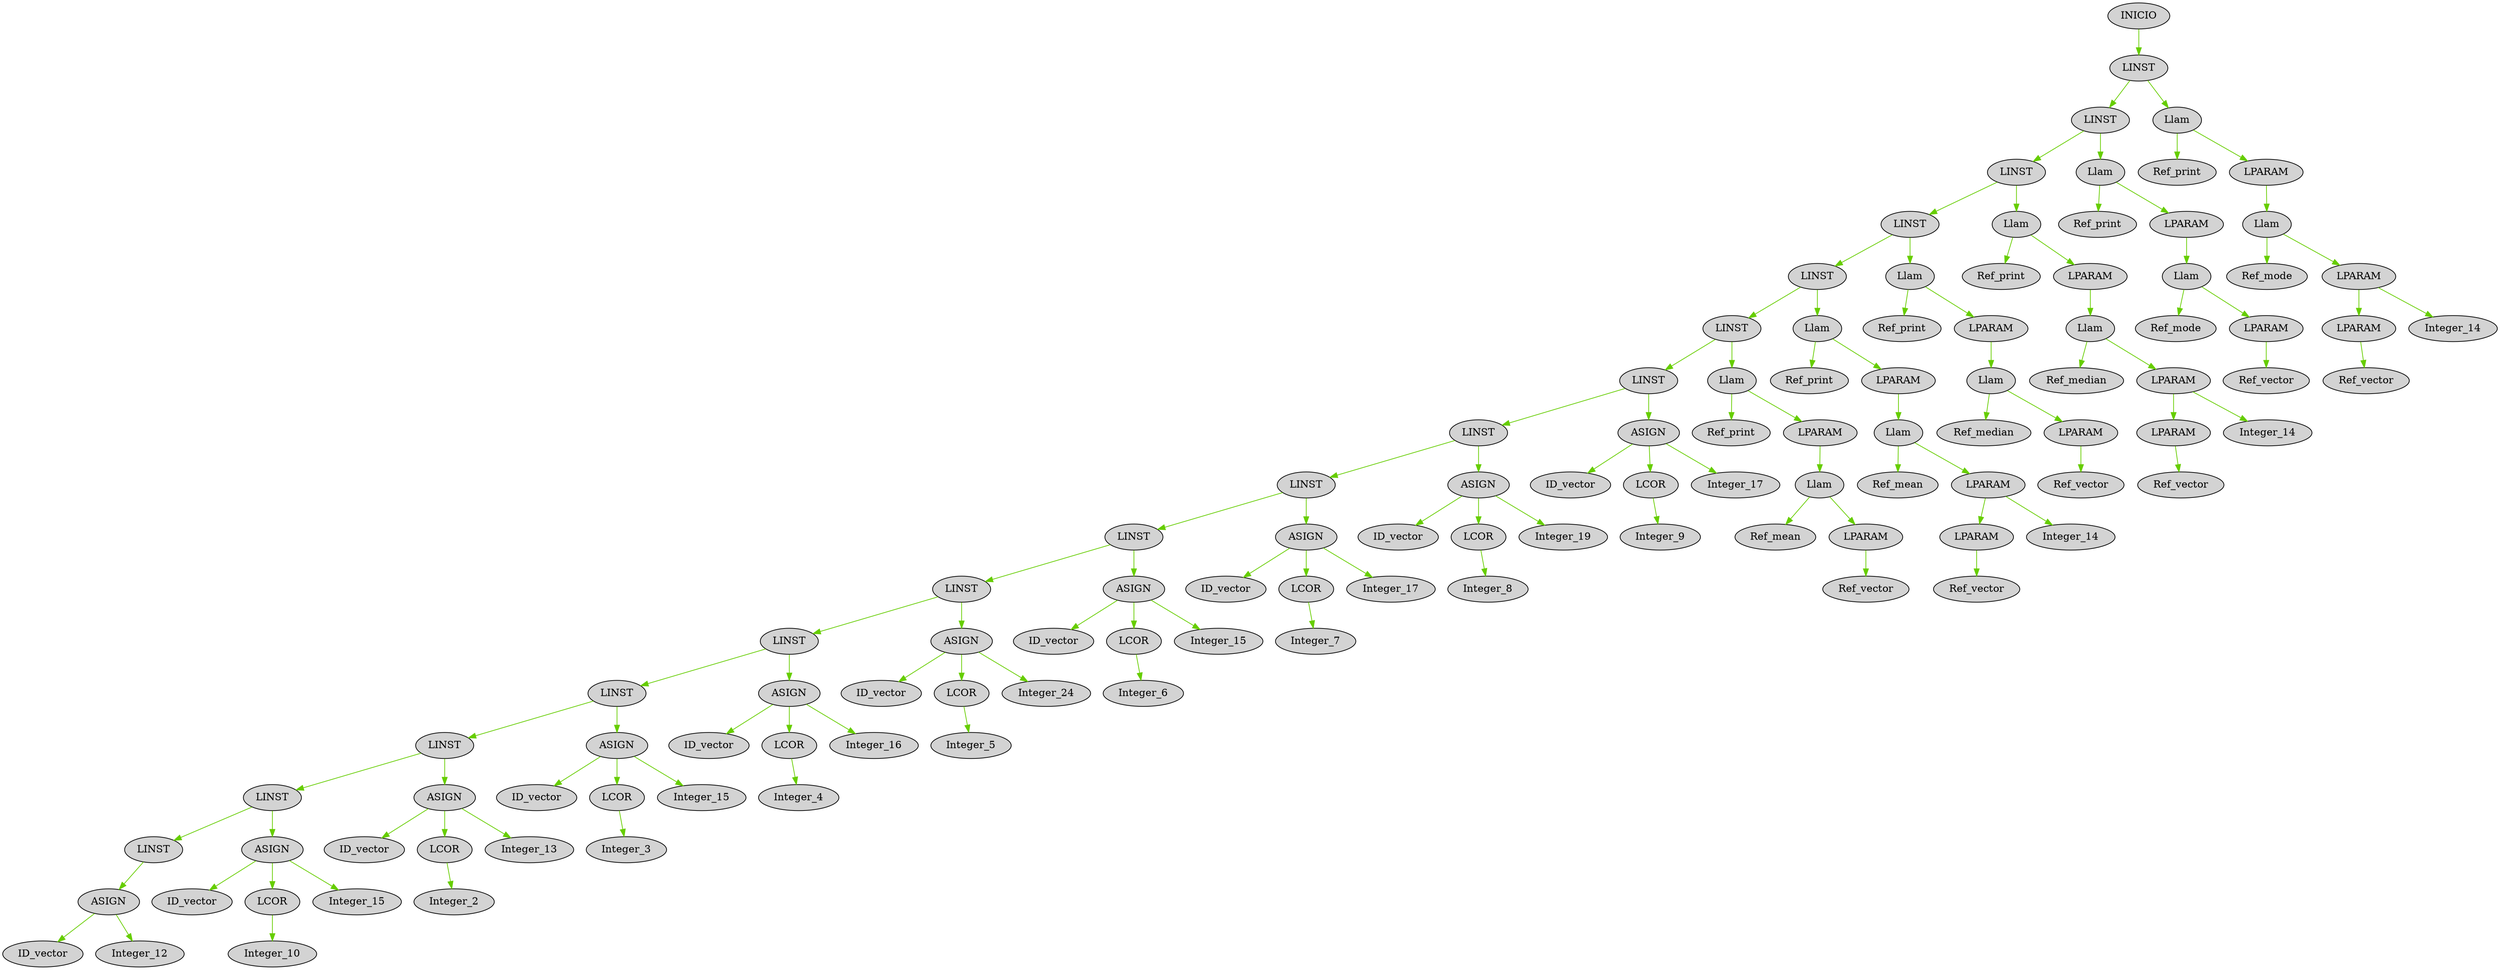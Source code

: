 digraph G { node[shape=oval, style=filled, collor=coral]; edge[color=chartreuse3]; rankdir=UD 

"225" [label="INICIO"]
"224" [label="LINST"]
"225" -> "224"
"224" [label="LINST"]
"214" [label="LINST"]
"224" -> "214"
"214" [label="LINST"]
"206" [label="LINST"]
"214" -> "206"
"206" [label="LINST"]
"196" [label="LINST"]
"206" -> "196"
"196" [label="LINST"]
"188" [label="LINST"]
"196" -> "188"
"188" [label="LINST"]
"178" [label="LINST"]
"188" -> "178"
"178" [label="LINST"]
"170" [label="LINST"]
"178" -> "170"
"170" [label="LINST"]
"164" [label="LINST"]
"170" -> "164"
"164" [label="LINST"]
"158" [label="LINST"]
"164" -> "158"
"158" [label="LINST"]
"152" [label="LINST"]
"158" -> "152"
"152" [label="LINST"]
"146" [label="LINST"]
"152" -> "146"
"146" [label="LINST"]
"140" [label="LINST"]
"146" -> "140"
"140" [label="LINST"]
"134" [label="LINST"]
"140" -> "134"
"134" [label="LINST"]
"128" [label="LINST"]
"134" -> "128"
"128" [label="LINST"]
"122" [label="LINST"]
"128" -> "122"
"122" [label="LINST"]
"116" [label="LINST"]
"122" -> "116"
"116" [label="LINST"]
"115" [label="ASIGN"]
"116" -> "115"
"115" [label="ASIGN"]
"114" [label="ID_vector"]
"115" -> "114"
"115" [label="ASIGN"]
"113" [label="Integer_12"]
"115" -> "113"
"122" [label="LINST"]
"121" [label="ASIGN"]
"122" -> "121"
"121" [label="ASIGN"]
"120" [label="ID_vector"]
"121" -> "120"
"121" [label="ASIGN"]
"118" [label="LCOR"]
"121" -> "118"
"118" [label="LCOR"]
"117" [label="Integer_10"]
"118" -> "117"
"121" [label="ASIGN"]
"119" [label="Integer_15"]
"121" -> "119"
"128" [label="LINST"]
"127" [label="ASIGN"]
"128" -> "127"
"127" [label="ASIGN"]
"126" [label="ID_vector"]
"127" -> "126"
"127" [label="ASIGN"]
"124" [label="LCOR"]
"127" -> "124"
"124" [label="LCOR"]
"123" [label="Integer_2"]
"124" -> "123"
"127" [label="ASIGN"]
"125" [label="Integer_13"]
"127" -> "125"
"134" [label="LINST"]
"133" [label="ASIGN"]
"134" -> "133"
"133" [label="ASIGN"]
"132" [label="ID_vector"]
"133" -> "132"
"133" [label="ASIGN"]
"130" [label="LCOR"]
"133" -> "130"
"130" [label="LCOR"]
"129" [label="Integer_3"]
"130" -> "129"
"133" [label="ASIGN"]
"131" [label="Integer_15"]
"133" -> "131"
"140" [label="LINST"]
"139" [label="ASIGN"]
"140" -> "139"
"139" [label="ASIGN"]
"138" [label="ID_vector"]
"139" -> "138"
"139" [label="ASIGN"]
"136" [label="LCOR"]
"139" -> "136"
"136" [label="LCOR"]
"135" [label="Integer_4"]
"136" -> "135"
"139" [label="ASIGN"]
"137" [label="Integer_16"]
"139" -> "137"
"146" [label="LINST"]
"145" [label="ASIGN"]
"146" -> "145"
"145" [label="ASIGN"]
"144" [label="ID_vector"]
"145" -> "144"
"145" [label="ASIGN"]
"142" [label="LCOR"]
"145" -> "142"
"142" [label="LCOR"]
"141" [label="Integer_5"]
"142" -> "141"
"145" [label="ASIGN"]
"143" [label="Integer_24"]
"145" -> "143"
"152" [label="LINST"]
"151" [label="ASIGN"]
"152" -> "151"
"151" [label="ASIGN"]
"150" [label="ID_vector"]
"151" -> "150"
"151" [label="ASIGN"]
"148" [label="LCOR"]
"151" -> "148"
"148" [label="LCOR"]
"147" [label="Integer_6"]
"148" -> "147"
"151" [label="ASIGN"]
"149" [label="Integer_15"]
"151" -> "149"
"158" [label="LINST"]
"157" [label="ASIGN"]
"158" -> "157"
"157" [label="ASIGN"]
"156" [label="ID_vector"]
"157" -> "156"
"157" [label="ASIGN"]
"154" [label="LCOR"]
"157" -> "154"
"154" [label="LCOR"]
"153" [label="Integer_7"]
"154" -> "153"
"157" [label="ASIGN"]
"155" [label="Integer_17"]
"157" -> "155"
"164" [label="LINST"]
"163" [label="ASIGN"]
"164" -> "163"
"163" [label="ASIGN"]
"162" [label="ID_vector"]
"163" -> "162"
"163" [label="ASIGN"]
"160" [label="LCOR"]
"163" -> "160"
"160" [label="LCOR"]
"159" [label="Integer_8"]
"160" -> "159"
"163" [label="ASIGN"]
"161" [label="Integer_19"]
"163" -> "161"
"170" [label="LINST"]
"169" [label="ASIGN"]
"170" -> "169"
"169" [label="ASIGN"]
"168" [label="ID_vector"]
"169" -> "168"
"169" [label="ASIGN"]
"166" [label="LCOR"]
"169" -> "166"
"166" [label="LCOR"]
"165" [label="Integer_9"]
"166" -> "165"
"169" [label="ASIGN"]
"167" [label="Integer_17"]
"169" -> "167"
"178" [label="LINST"]
"177" [label="Llam"]
"178" -> "177"
"177" [label="Llam"]
"176" [label="Ref_print"]
"177" -> "176"
"177" [label="Llam"]
"175" [label="LPARAM"]
"177" -> "175"
"175" [label="LPARAM"]
"174" [label="Llam"]
"175" -> "174"
"174" [label="Llam"]
"173" [label="Ref_mean"]
"174" -> "173"
"174" [label="Llam"]
"172" [label="LPARAM"]
"174" -> "172"
"172" [label="LPARAM"]
"171" [label="Ref_vector"]
"172" -> "171"
"188" [label="LINST"]
"187" [label="Llam"]
"188" -> "187"
"187" [label="Llam"]
"186" [label="Ref_print"]
"187" -> "186"
"187" [label="Llam"]
"185" [label="LPARAM"]
"187" -> "185"
"185" [label="LPARAM"]
"184" [label="Llam"]
"185" -> "184"
"184" [label="Llam"]
"183" [label="Ref_mean"]
"184" -> "183"
"184" [label="Llam"]
"182" [label="LPARAM"]
"184" -> "182"
"182" [label="LPARAM"]
"180" [label="LPARAM"]
"182" -> "180"
"180" [label="LPARAM"]
"179" [label="Ref_vector"]
"180" -> "179"
"182" [label="LPARAM"]
"181" [label="Integer_14"]
"182" -> "181"
"196" [label="LINST"]
"195" [label="Llam"]
"196" -> "195"
"195" [label="Llam"]
"194" [label="Ref_print"]
"195" -> "194"
"195" [label="Llam"]
"193" [label="LPARAM"]
"195" -> "193"
"193" [label="LPARAM"]
"192" [label="Llam"]
"193" -> "192"
"192" [label="Llam"]
"191" [label="Ref_median"]
"192" -> "191"
"192" [label="Llam"]
"190" [label="LPARAM"]
"192" -> "190"
"190" [label="LPARAM"]
"189" [label="Ref_vector"]
"190" -> "189"
"206" [label="LINST"]
"205" [label="Llam"]
"206" -> "205"
"205" [label="Llam"]
"204" [label="Ref_print"]
"205" -> "204"
"205" [label="Llam"]
"203" [label="LPARAM"]
"205" -> "203"
"203" [label="LPARAM"]
"202" [label="Llam"]
"203" -> "202"
"202" [label="Llam"]
"201" [label="Ref_median"]
"202" -> "201"
"202" [label="Llam"]
"200" [label="LPARAM"]
"202" -> "200"
"200" [label="LPARAM"]
"198" [label="LPARAM"]
"200" -> "198"
"198" [label="LPARAM"]
"197" [label="Ref_vector"]
"198" -> "197"
"200" [label="LPARAM"]
"199" [label="Integer_14"]
"200" -> "199"
"214" [label="LINST"]
"213" [label="Llam"]
"214" -> "213"
"213" [label="Llam"]
"212" [label="Ref_print"]
"213" -> "212"
"213" [label="Llam"]
"211" [label="LPARAM"]
"213" -> "211"
"211" [label="LPARAM"]
"210" [label="Llam"]
"211" -> "210"
"210" [label="Llam"]
"209" [label="Ref_mode"]
"210" -> "209"
"210" [label="Llam"]
"208" [label="LPARAM"]
"210" -> "208"
"208" [label="LPARAM"]
"207" [label="Ref_vector"]
"208" -> "207"
"224" [label="LINST"]
"223" [label="Llam"]
"224" -> "223"
"223" [label="Llam"]
"222" [label="Ref_print"]
"223" -> "222"
"223" [label="Llam"]
"221" [label="LPARAM"]
"223" -> "221"
"221" [label="LPARAM"]
"220" [label="Llam"]
"221" -> "220"
"220" [label="Llam"]
"219" [label="Ref_mode"]
"220" -> "219"
"220" [label="Llam"]
"218" [label="LPARAM"]
"220" -> "218"
"218" [label="LPARAM"]
"216" [label="LPARAM"]
"218" -> "216"
"216" [label="LPARAM"]
"215" [label="Ref_vector"]
"216" -> "215"
"218" [label="LPARAM"]
"217" [label="Integer_14"]
"218" -> "217"

}

